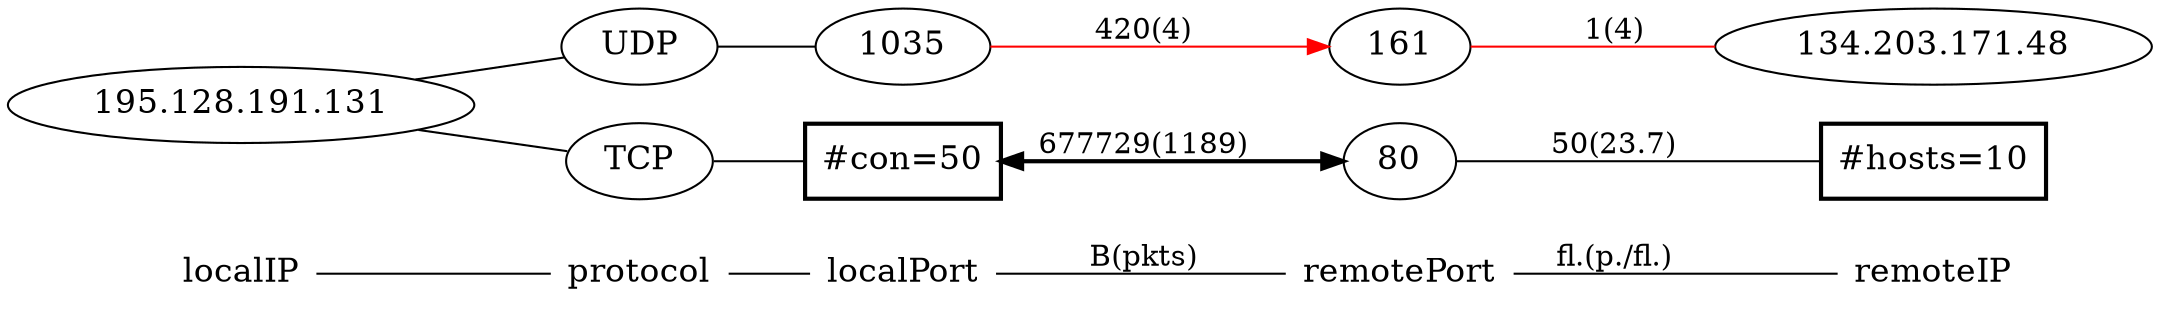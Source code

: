 graph G { /* Created by hpg2dot3() */
rankdir=LR;
node[shape=plaintext,fontsize=16];
"localIP"--"protocol"--"localPort""localPort"--"remotePort"[label="B(pkts)"]"remotePort"--"remoteIP"[label="fl.(p./fl.)"]
node[shape=ellipse];
subgraph 0{rank=same;"localIP";k1_3279994755;}
k1_3279994755[label="195.128.191.131"];
k1_3279994755--k2_17;
k1_3279994755--k2_6;
subgraph 1 {rank=same;"protocol";k2_6;k2_17;}
k2_6[label="TCP"];
k2_17[label="UDP"];
k2_17--k3_1035;
k2_6--k3_272629810;
subgraph 2 {rank=same;"localPort";k3_1035;k3_272629810;}
k3_1035[label="1035"];
k3_272629810[label="#con=50", shape=box, style=bold];
k3_1035--k4_1073741985[dir=forward, color=red][label="420(4)"];
k3_272629810--k4_268501072[style=bold,dir=both][label="677729(1189)"];
subgraph 3 {rank=same;"remotePort";k4_268501072;k4_1073741985;}
k4_268501072[label="80"];
k4_1073741985[label="161"];
k4_1073741985--k5_2261494576[color=red][label="1(4)"];
k4_268501072--k5_4194314[label="50(23.7)"];
subgraph 4 {rank=same;"remoteIP";k5_4194314;k5_2261494576;}
k5_4194314[label="#hosts=10", shape=box, style=bold];
k5_2261494576[label="134.203.171.48"];
}
